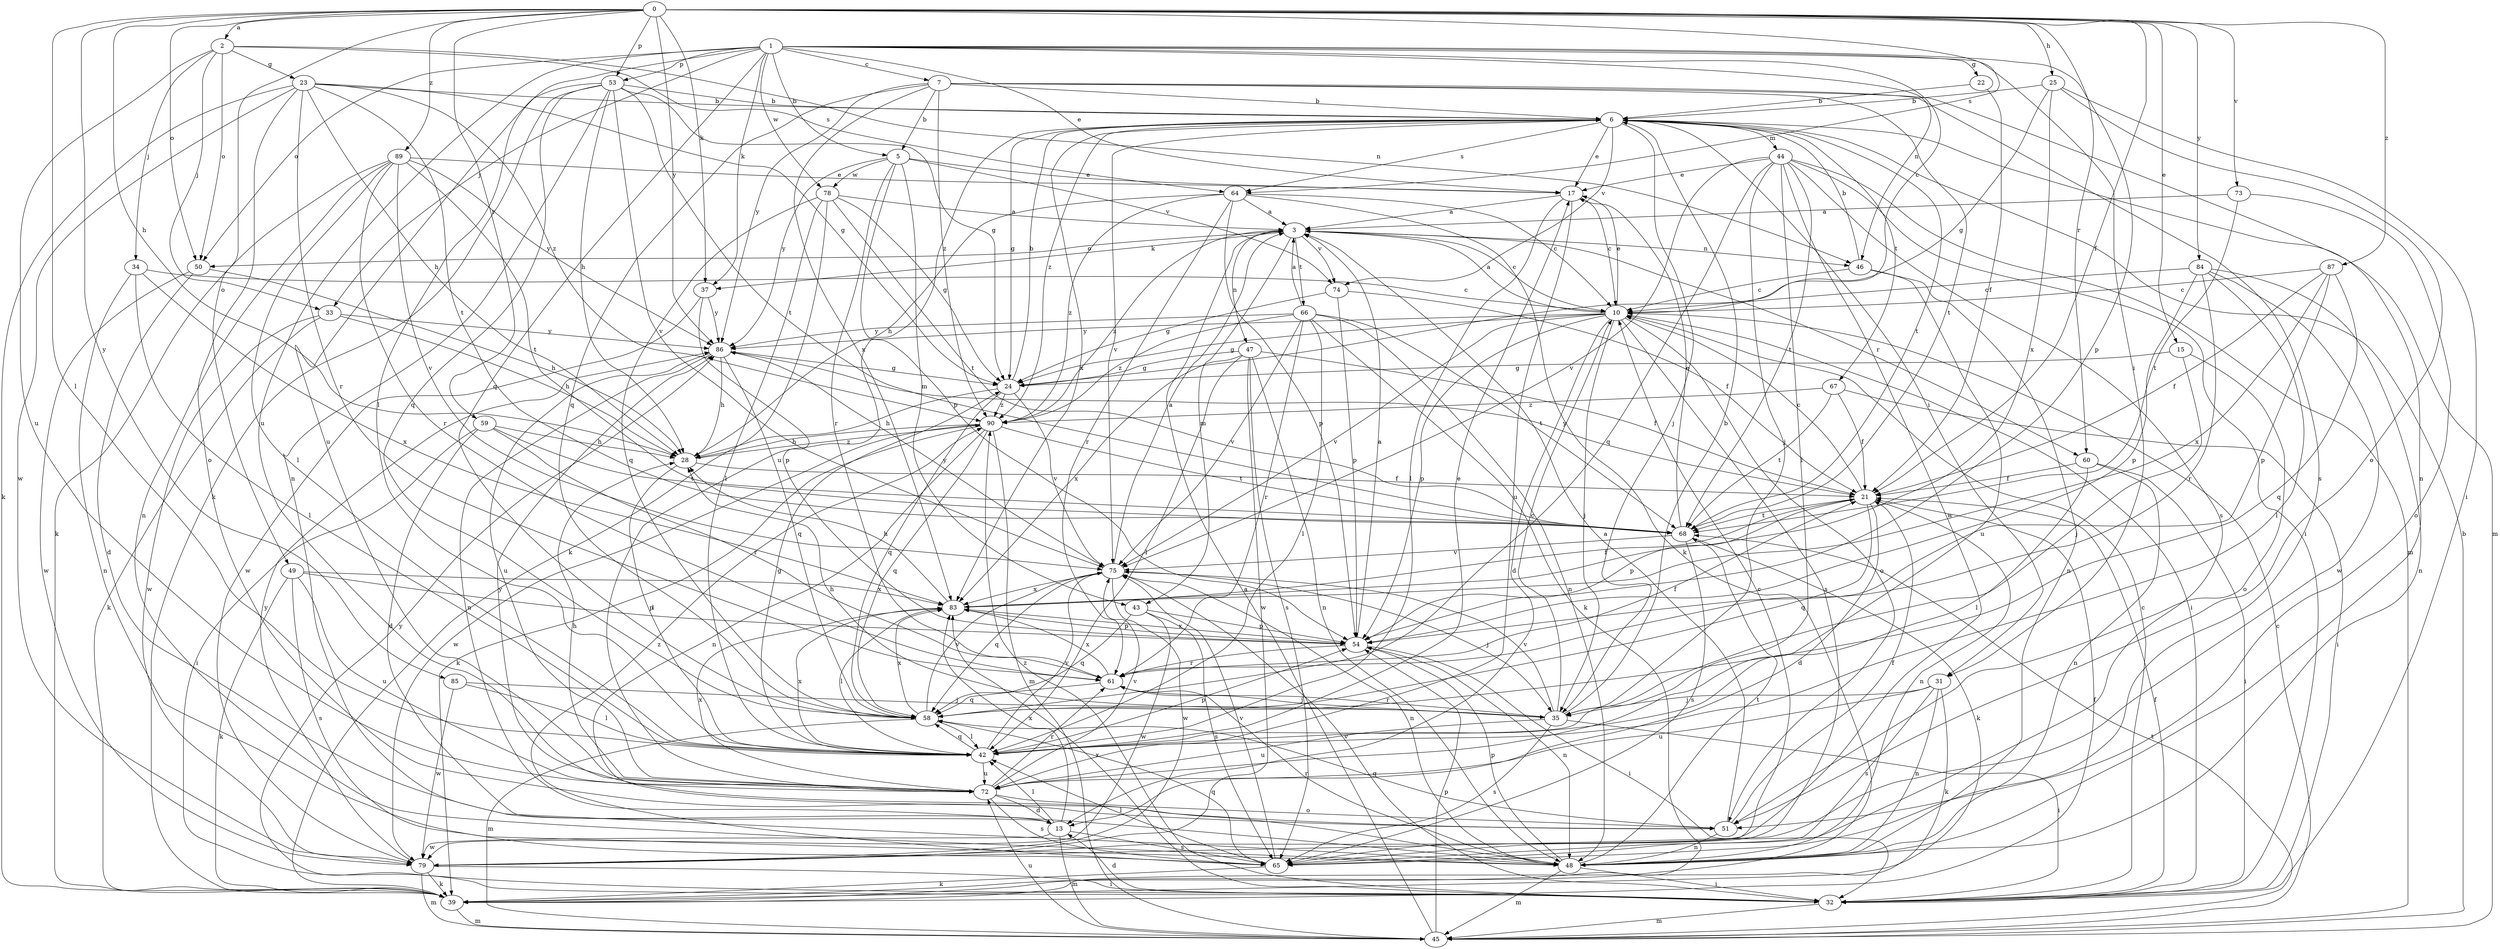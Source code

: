 strict digraph  {
0;
1;
2;
3;
5;
6;
7;
10;
13;
15;
17;
21;
22;
23;
24;
25;
28;
31;
32;
33;
34;
35;
37;
39;
42;
43;
44;
45;
46;
47;
48;
49;
50;
51;
53;
54;
58;
59;
60;
61;
64;
65;
66;
67;
68;
72;
73;
74;
75;
78;
79;
83;
84;
85;
86;
87;
89;
90;
0 -> 2  [label=a];
0 -> 15  [label=e];
0 -> 21  [label=f];
0 -> 25  [label=h];
0 -> 28  [label=h];
0 -> 37  [label=k];
0 -> 42  [label=l];
0 -> 49  [label=o];
0 -> 50  [label=o];
0 -> 53  [label=p];
0 -> 59  [label=r];
0 -> 60  [label=r];
0 -> 64  [label=s];
0 -> 73  [label=v];
0 -> 84  [label=y];
0 -> 85  [label=y];
0 -> 86  [label=y];
0 -> 87  [label=z];
0 -> 89  [label=z];
1 -> 5  [label=b];
1 -> 7  [label=c];
1 -> 10  [label=c];
1 -> 17  [label=e];
1 -> 22  [label=g];
1 -> 31  [label=i];
1 -> 33  [label=j];
1 -> 37  [label=k];
1 -> 42  [label=l];
1 -> 46  [label=n];
1 -> 50  [label=o];
1 -> 53  [label=p];
1 -> 54  [label=p];
1 -> 58  [label=q];
1 -> 72  [label=u];
1 -> 78  [label=w];
2 -> 23  [label=g];
2 -> 33  [label=j];
2 -> 34  [label=j];
2 -> 46  [label=n];
2 -> 50  [label=o];
2 -> 64  [label=s];
2 -> 72  [label=u];
3 -> 10  [label=c];
3 -> 37  [label=k];
3 -> 43  [label=m];
3 -> 46  [label=n];
3 -> 47  [label=n];
3 -> 50  [label=o];
3 -> 60  [label=r];
3 -> 66  [label=t];
3 -> 74  [label=v];
3 -> 90  [label=z];
5 -> 17  [label=e];
5 -> 43  [label=m];
5 -> 54  [label=p];
5 -> 61  [label=r];
5 -> 74  [label=v];
5 -> 78  [label=w];
5 -> 86  [label=y];
6 -> 17  [label=e];
6 -> 24  [label=g];
6 -> 31  [label=i];
6 -> 35  [label=j];
6 -> 44  [label=m];
6 -> 45  [label=m];
6 -> 64  [label=s];
6 -> 67  [label=t];
6 -> 68  [label=t];
6 -> 72  [label=u];
6 -> 74  [label=v];
6 -> 75  [label=v];
6 -> 83  [label=x];
6 -> 90  [label=z];
7 -> 5  [label=b];
7 -> 6  [label=b];
7 -> 48  [label=n];
7 -> 58  [label=q];
7 -> 65  [label=s];
7 -> 68  [label=t];
7 -> 83  [label=x];
7 -> 86  [label=y];
7 -> 90  [label=z];
10 -> 3  [label=a];
10 -> 13  [label=d];
10 -> 17  [label=e];
10 -> 24  [label=g];
10 -> 32  [label=i];
10 -> 35  [label=j];
10 -> 51  [label=o];
10 -> 54  [label=p];
10 -> 65  [label=s];
10 -> 75  [label=v];
10 -> 86  [label=y];
13 -> 42  [label=l];
13 -> 45  [label=m];
13 -> 65  [label=s];
13 -> 79  [label=w];
13 -> 83  [label=x];
15 -> 24  [label=g];
15 -> 35  [label=j];
15 -> 51  [label=o];
17 -> 3  [label=a];
17 -> 10  [label=c];
17 -> 42  [label=l];
17 -> 72  [label=u];
21 -> 10  [label=c];
21 -> 13  [label=d];
21 -> 48  [label=n];
21 -> 54  [label=p];
21 -> 58  [label=q];
21 -> 68  [label=t];
21 -> 86  [label=y];
22 -> 6  [label=b];
22 -> 21  [label=f];
23 -> 6  [label=b];
23 -> 24  [label=g];
23 -> 28  [label=h];
23 -> 39  [label=k];
23 -> 51  [label=o];
23 -> 61  [label=r];
23 -> 68  [label=t];
23 -> 79  [label=w];
23 -> 90  [label=z];
24 -> 6  [label=b];
24 -> 28  [label=h];
24 -> 58  [label=q];
24 -> 75  [label=v];
24 -> 90  [label=z];
25 -> 6  [label=b];
25 -> 24  [label=g];
25 -> 32  [label=i];
25 -> 51  [label=o];
25 -> 83  [label=x];
28 -> 21  [label=f];
28 -> 42  [label=l];
28 -> 90  [label=z];
31 -> 35  [label=j];
31 -> 39  [label=k];
31 -> 48  [label=n];
31 -> 65  [label=s];
31 -> 72  [label=u];
32 -> 10  [label=c];
32 -> 13  [label=d];
32 -> 21  [label=f];
32 -> 45  [label=m];
32 -> 75  [label=v];
32 -> 83  [label=x];
32 -> 86  [label=y];
32 -> 90  [label=z];
33 -> 28  [label=h];
33 -> 39  [label=k];
33 -> 79  [label=w];
33 -> 86  [label=y];
34 -> 10  [label=c];
34 -> 42  [label=l];
34 -> 48  [label=n];
34 -> 83  [label=x];
35 -> 6  [label=b];
35 -> 10  [label=c];
35 -> 28  [label=h];
35 -> 32  [label=i];
35 -> 61  [label=r];
35 -> 65  [label=s];
35 -> 72  [label=u];
35 -> 75  [label=v];
37 -> 54  [label=p];
37 -> 79  [label=w];
37 -> 86  [label=y];
39 -> 21  [label=f];
39 -> 45  [label=m];
42 -> 17  [label=e];
42 -> 24  [label=g];
42 -> 54  [label=p];
42 -> 58  [label=q];
42 -> 72  [label=u];
42 -> 75  [label=v];
42 -> 83  [label=x];
43 -> 54  [label=p];
43 -> 58  [label=q];
43 -> 65  [label=s];
43 -> 79  [label=w];
44 -> 17  [label=e];
44 -> 32  [label=i];
44 -> 35  [label=j];
44 -> 42  [label=l];
44 -> 45  [label=m];
44 -> 58  [label=q];
44 -> 65  [label=s];
44 -> 68  [label=t];
44 -> 75  [label=v];
44 -> 79  [label=w];
45 -> 3  [label=a];
45 -> 6  [label=b];
45 -> 10  [label=c];
45 -> 54  [label=p];
45 -> 68  [label=t];
45 -> 72  [label=u];
46 -> 6  [label=b];
46 -> 10  [label=c];
46 -> 48  [label=n];
46 -> 72  [label=u];
47 -> 21  [label=f];
47 -> 24  [label=g];
47 -> 42  [label=l];
47 -> 48  [label=n];
47 -> 65  [label=s];
47 -> 79  [label=w];
47 -> 83  [label=x];
48 -> 32  [label=i];
48 -> 45  [label=m];
48 -> 54  [label=p];
48 -> 61  [label=r];
48 -> 68  [label=t];
49 -> 39  [label=k];
49 -> 54  [label=p];
49 -> 65  [label=s];
49 -> 72  [label=u];
49 -> 83  [label=x];
50 -> 13  [label=d];
50 -> 28  [label=h];
50 -> 79  [label=w];
51 -> 3  [label=a];
51 -> 21  [label=f];
51 -> 48  [label=n];
51 -> 58  [label=q];
51 -> 86  [label=y];
53 -> 6  [label=b];
53 -> 24  [label=g];
53 -> 28  [label=h];
53 -> 39  [label=k];
53 -> 48  [label=n];
53 -> 58  [label=q];
53 -> 68  [label=t];
53 -> 72  [label=u];
53 -> 75  [label=v];
54 -> 3  [label=a];
54 -> 32  [label=i];
54 -> 48  [label=n];
54 -> 61  [label=r];
54 -> 83  [label=x];
58 -> 42  [label=l];
58 -> 45  [label=m];
58 -> 75  [label=v];
58 -> 83  [label=x];
59 -> 13  [label=d];
59 -> 28  [label=h];
59 -> 32  [label=i];
59 -> 61  [label=r];
59 -> 68  [label=t];
60 -> 21  [label=f];
60 -> 32  [label=i];
60 -> 42  [label=l];
60 -> 48  [label=n];
61 -> 21  [label=f];
61 -> 35  [label=j];
61 -> 58  [label=q];
61 -> 83  [label=x];
64 -> 3  [label=a];
64 -> 10  [label=c];
64 -> 28  [label=h];
64 -> 39  [label=k];
64 -> 54  [label=p];
64 -> 61  [label=r];
64 -> 90  [label=z];
65 -> 10  [label=c];
65 -> 39  [label=k];
65 -> 42  [label=l];
65 -> 58  [label=q];
65 -> 75  [label=v];
65 -> 90  [label=z];
66 -> 3  [label=a];
66 -> 39  [label=k];
66 -> 42  [label=l];
66 -> 48  [label=n];
66 -> 61  [label=r];
66 -> 68  [label=t];
66 -> 75  [label=v];
66 -> 86  [label=y];
66 -> 90  [label=z];
67 -> 21  [label=f];
67 -> 32  [label=i];
67 -> 68  [label=t];
67 -> 90  [label=z];
68 -> 17  [label=e];
68 -> 39  [label=k];
68 -> 65  [label=s];
68 -> 75  [label=v];
72 -> 13  [label=d];
72 -> 28  [label=h];
72 -> 51  [label=o];
72 -> 61  [label=r];
72 -> 65  [label=s];
72 -> 75  [label=v];
72 -> 83  [label=x];
73 -> 3  [label=a];
73 -> 51  [label=o];
73 -> 68  [label=t];
74 -> 21  [label=f];
74 -> 24  [label=g];
74 -> 54  [label=p];
75 -> 3  [label=a];
75 -> 35  [label=j];
75 -> 48  [label=n];
75 -> 58  [label=q];
75 -> 79  [label=w];
75 -> 83  [label=x];
75 -> 86  [label=y];
78 -> 3  [label=a];
78 -> 24  [label=g];
78 -> 39  [label=k];
78 -> 42  [label=l];
78 -> 58  [label=q];
78 -> 68  [label=t];
79 -> 32  [label=i];
79 -> 39  [label=k];
79 -> 45  [label=m];
79 -> 86  [label=y];
83 -> 21  [label=f];
83 -> 28  [label=h];
83 -> 42  [label=l];
83 -> 54  [label=p];
84 -> 10  [label=c];
84 -> 42  [label=l];
84 -> 48  [label=n];
84 -> 54  [label=p];
84 -> 61  [label=r];
84 -> 79  [label=w];
85 -> 35  [label=j];
85 -> 42  [label=l];
85 -> 79  [label=w];
86 -> 24  [label=g];
86 -> 28  [label=h];
86 -> 48  [label=n];
86 -> 58  [label=q];
86 -> 72  [label=u];
87 -> 10  [label=c];
87 -> 21  [label=f];
87 -> 54  [label=p];
87 -> 58  [label=q];
87 -> 83  [label=x];
89 -> 17  [label=e];
89 -> 39  [label=k];
89 -> 42  [label=l];
89 -> 48  [label=n];
89 -> 61  [label=r];
89 -> 68  [label=t];
89 -> 75  [label=v];
89 -> 86  [label=y];
90 -> 28  [label=h];
90 -> 39  [label=k];
90 -> 45  [label=m];
90 -> 48  [label=n];
90 -> 58  [label=q];
90 -> 68  [label=t];
90 -> 79  [label=w];
}
